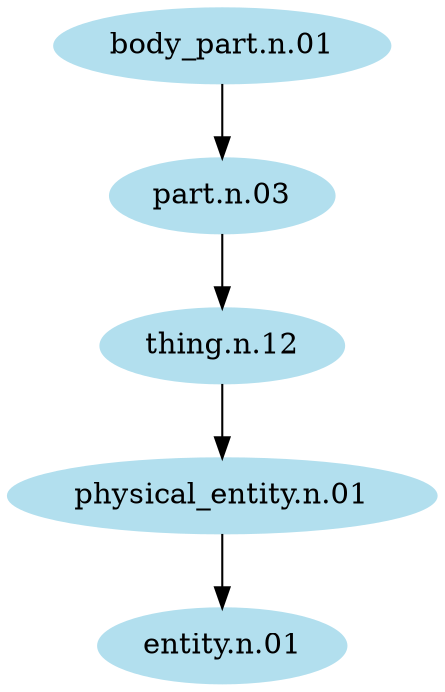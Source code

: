 digraph unix {
	node [color=lightblue2 style=filled]
	size="6,6"
	"body_part.n.01" -> "part.n.03"
	"part.n.03" -> "thing.n.12"
	"thing.n.12" -> "physical_entity.n.01"
	"physical_entity.n.01" -> "entity.n.01"
}
